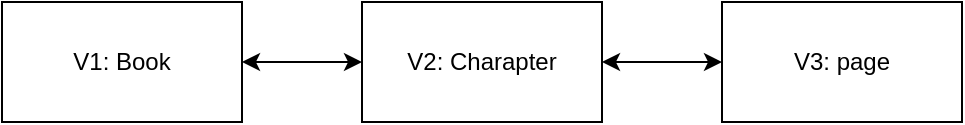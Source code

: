 <mxfile version="13.10.6" type="device"><diagram id="MZIIjgvWJzhBeuMA1slK" name="Page-1"><mxGraphModel dx="526" dy="428" grid="1" gridSize="10" guides="1" tooltips="1" connect="1" arrows="1" fold="1" page="1" pageScale="1" pageWidth="827" pageHeight="1169" math="0" shadow="0"><root><mxCell id="0"/><mxCell id="1" parent="0"/><mxCell id="UMXOdXvR4c0X8iat5FkM-4" style="edgeStyle=orthogonalEdgeStyle;rounded=0;orthogonalLoop=1;jettySize=auto;html=1;exitX=1;exitY=0.5;exitDx=0;exitDy=0;startArrow=classic;startFill=1;" edge="1" parent="1" source="UMXOdXvR4c0X8iat5FkM-1" target="UMXOdXvR4c0X8iat5FkM-2"><mxGeometry relative="1" as="geometry"/></mxCell><mxCell id="UMXOdXvR4c0X8iat5FkM-1" value="V1: Book" style="rounded=0;whiteSpace=wrap;html=1;" vertex="1" parent="1"><mxGeometry x="110" y="250" width="120" height="60" as="geometry"/></mxCell><mxCell id="UMXOdXvR4c0X8iat5FkM-5" style="edgeStyle=orthogonalEdgeStyle;rounded=0;orthogonalLoop=1;jettySize=auto;html=1;exitX=1;exitY=0.5;exitDx=0;exitDy=0;startArrow=classic;startFill=1;" edge="1" parent="1" source="UMXOdXvR4c0X8iat5FkM-2" target="UMXOdXvR4c0X8iat5FkM-3"><mxGeometry relative="1" as="geometry"/></mxCell><mxCell id="UMXOdXvR4c0X8iat5FkM-2" value="V2: Charapter" style="rounded=0;whiteSpace=wrap;html=1;" vertex="1" parent="1"><mxGeometry x="290" y="250" width="120" height="60" as="geometry"/></mxCell><mxCell id="UMXOdXvR4c0X8iat5FkM-3" value="V3: page" style="rounded=0;whiteSpace=wrap;html=1;" vertex="1" parent="1"><mxGeometry x="470" y="250" width="120" height="60" as="geometry"/></mxCell></root></mxGraphModel></diagram></mxfile>